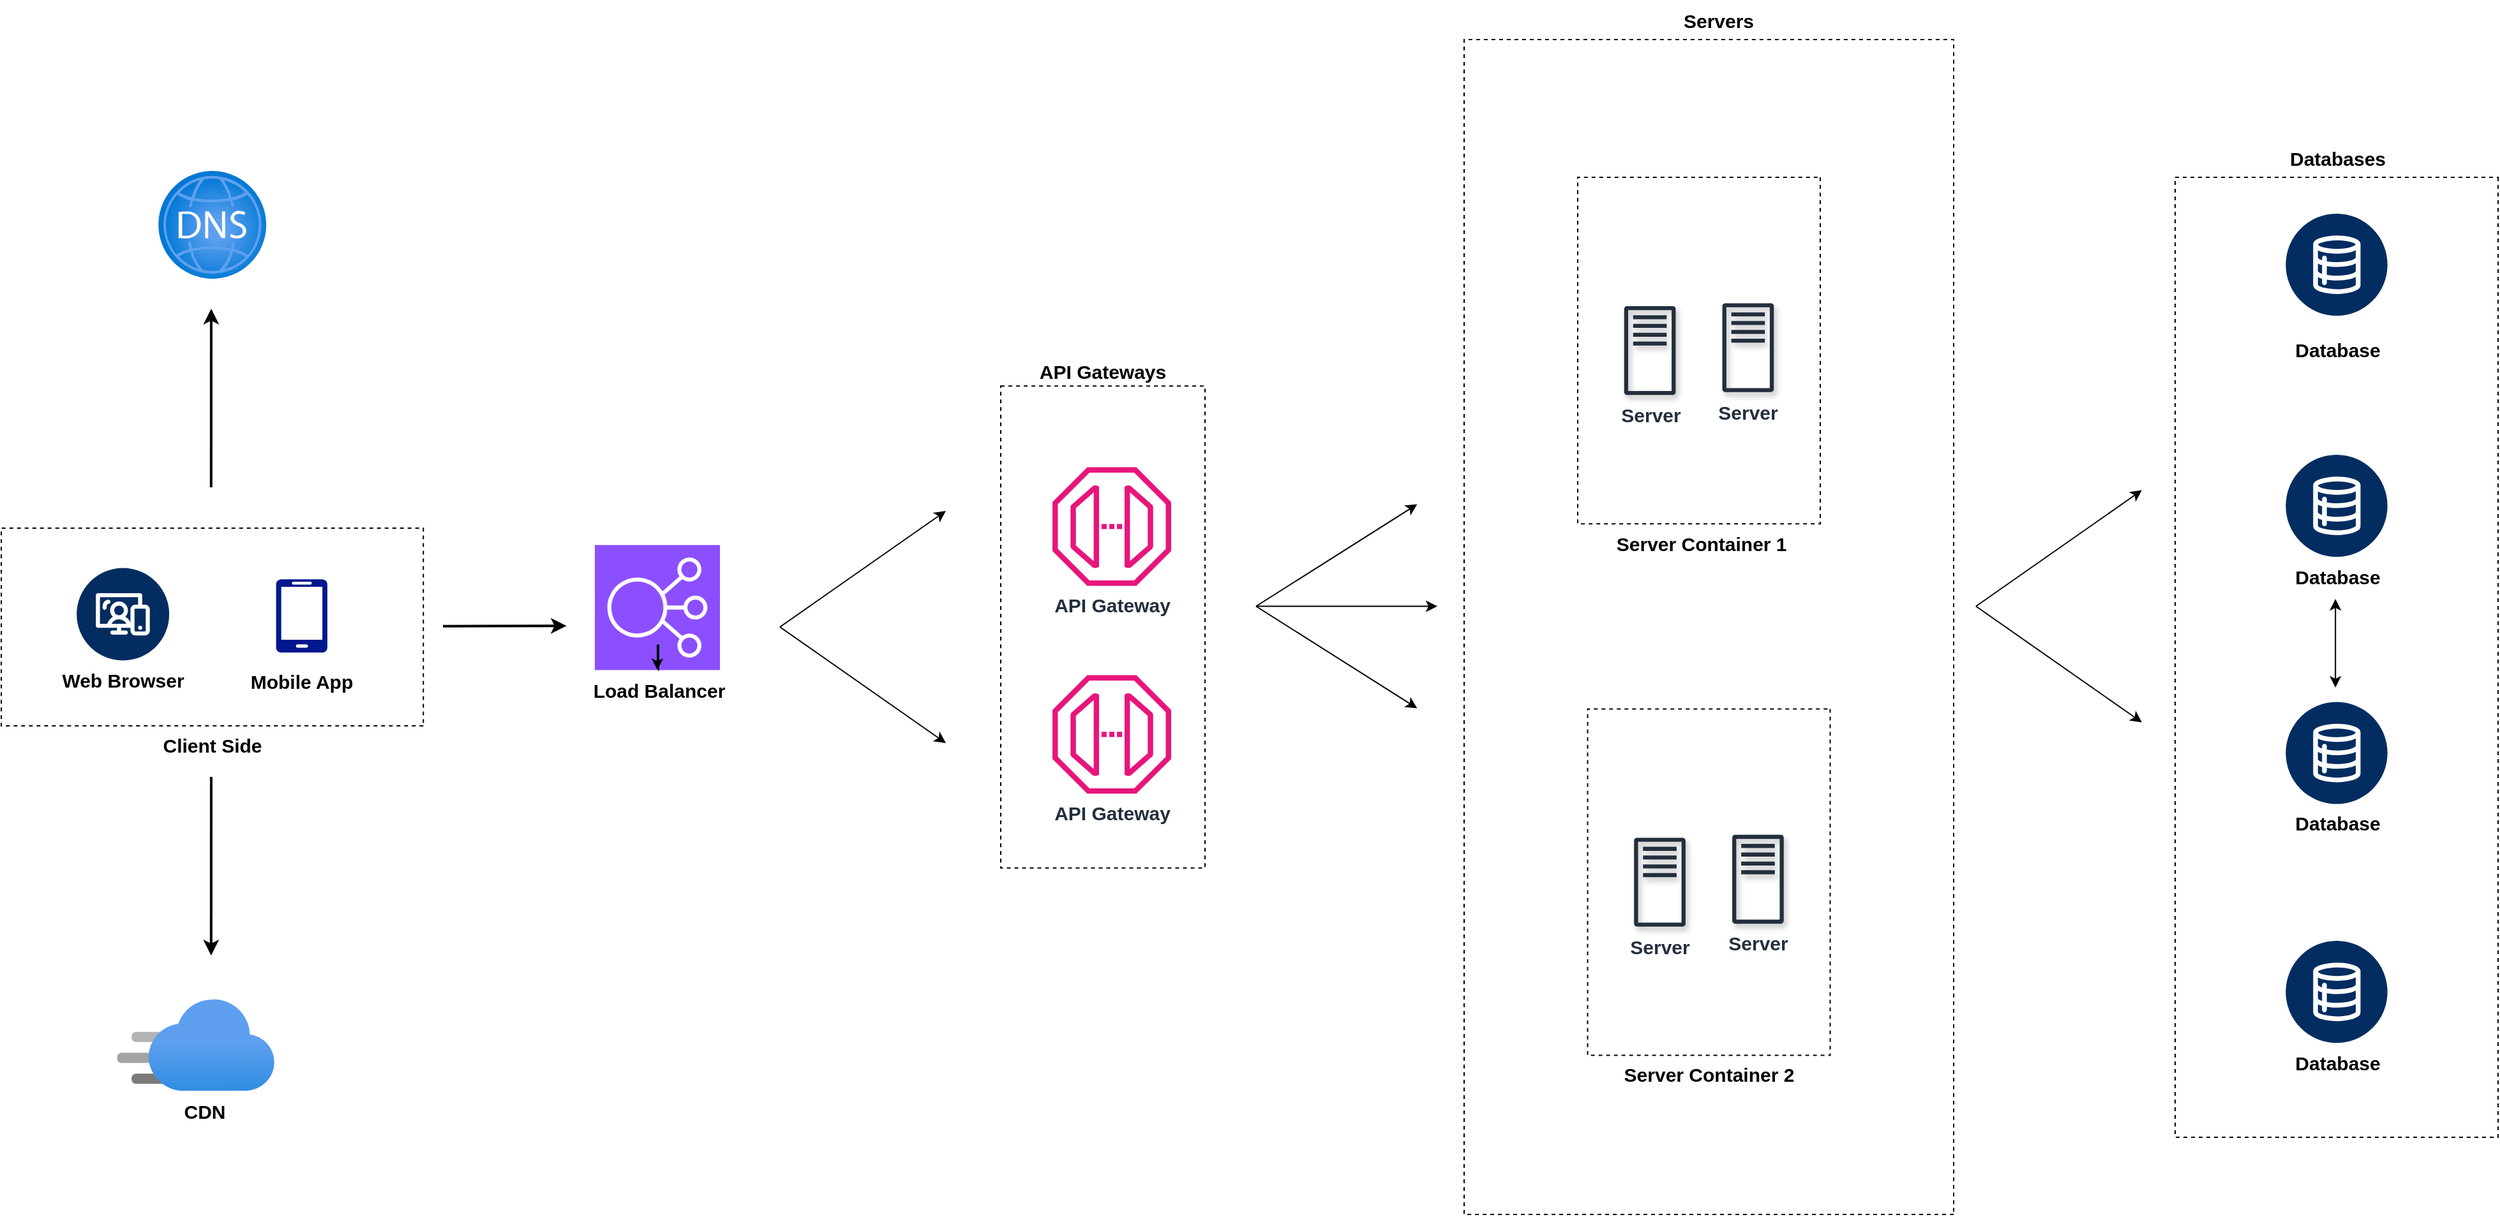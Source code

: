 <mxfile version="22.0.4" type="github">
  <diagram name="Page-1" id="LvNY7FXKQWi8iEAFDGLf">
    <mxGraphModel dx="4494" dy="1472" grid="1" gridSize="10" guides="1" tooltips="1" connect="1" arrows="1" fold="1" page="1" pageScale="1" pageWidth="827" pageHeight="1169" math="0" shadow="0">
      <root>
        <mxCell id="0" />
        <mxCell id="1" parent="0" />
        <mxCell id="uqdXHjlTI7FaIm_EF8wb-31" value="" style="rounded=0;whiteSpace=wrap;html=1;rotation=180;fillColor=none;dashed=1;container=0;" parent="1" vertex="1">
          <mxGeometry x="-239" y="109.97" width="383.5" height="921.06" as="geometry" />
        </mxCell>
        <mxCell id="uqdXHjlTI7FaIm_EF8wb-11" value="" style="endArrow=classic;html=1;rounded=0;strokeWidth=2;exitX=-0.038;exitY=0.523;exitDx=0;exitDy=0;exitPerimeter=0;" parent="1" edge="1">
          <mxGeometry width="50" height="50" relative="1" as="geometry">
            <mxPoint x="-1038.996" y="569.835" as="sourcePoint" />
            <mxPoint x="-942.2" y="569.59" as="targetPoint" />
          </mxGeometry>
        </mxCell>
        <mxCell id="uqdXHjlTI7FaIm_EF8wb-12" value="" style="image;aspect=fixed;html=1;points=[];align=center;fontSize=12;image=img/lib/azure2/networking/DNS_Zones.svg;container=0;" parent="1" vertex="1">
          <mxGeometry x="-1261.93" y="213" width="84.5" height="84.5" as="geometry" />
        </mxCell>
        <mxCell id="uqdXHjlTI7FaIm_EF8wb-19" value="" style="endArrow=classic;html=1;rounded=0;strokeWidth=2;" parent="1" edge="1">
          <mxGeometry width="50" height="50" relative="1" as="geometry">
            <mxPoint x="-1220.59" y="461" as="sourcePoint" />
            <mxPoint x="-1220.53" y="321" as="targetPoint" />
          </mxGeometry>
        </mxCell>
        <mxCell id="uqdXHjlTI7FaIm_EF8wb-20" value="" style="endArrow=classic;html=1;rounded=0;strokeWidth=2;" parent="1" edge="1">
          <mxGeometry width="50" height="50" relative="1" as="geometry">
            <mxPoint x="-1220.53" y="688" as="sourcePoint" />
            <mxPoint x="-1220.59" y="828" as="targetPoint" />
          </mxGeometry>
        </mxCell>
        <mxCell id="uqdXHjlTI7FaIm_EF8wb-3" value="" style="rounded=0;whiteSpace=wrap;html=1;rotation=180;fillColor=none;dashed=1;container=0;" parent="1" vertex="1">
          <mxGeometry x="-1385" y="493" width="330.64" height="155" as="geometry" />
        </mxCell>
        <mxCell id="uqdXHjlTI7FaIm_EF8wb-4" value="&lt;font style=&quot;font-size: 15px;&quot;&gt;&lt;span style=&quot;font-size: 15px;&quot;&gt;Client Side&lt;/span&gt;&lt;/font&gt;" style="text;html=1;align=center;verticalAlign=middle;resizable=0;points=[];autosize=1;strokeColor=none;fillColor=none;rotation=0;container=0;fontSize=15;fontStyle=1" parent="1" vertex="1">
          <mxGeometry x="-1269.68" y="648" width="100" height="30" as="geometry" />
        </mxCell>
        <mxCell id="uqdXHjlTI7FaIm_EF8wb-6" value="" style="sketch=0;aspect=fixed;pointerEvents=1;shadow=0;dashed=0;html=1;strokeColor=none;labelPosition=center;verticalLabelPosition=bottom;verticalAlign=top;align=center;fillColor=#00188D;shape=mxgraph.azure.mobile;container=0;" parent="1" vertex="1">
          <mxGeometry x="-1169.8" y="533" width="40.25" height="57.5" as="geometry" />
        </mxCell>
        <mxCell id="uqdXHjlTI7FaIm_EF8wb-7" value="&lt;font style=&quot;font-size: 15px;&quot;&gt;&lt;b&gt;Mobile App&lt;/b&gt;&lt;/font&gt;" style="text;html=1;align=center;verticalAlign=middle;resizable=0;points=[];autosize=1;strokeColor=none;fillColor=none;container=0;" parent="1" vertex="1">
          <mxGeometry x="-1199.68" y="598" width="100" height="30" as="geometry" />
        </mxCell>
        <mxCell id="uqdXHjlTI7FaIm_EF8wb-9" value="" style="verticalLabelPosition=bottom;aspect=fixed;html=1;shape=mxgraph.salesforce.web2;container=0;" parent="1" vertex="1">
          <mxGeometry x="-1325.93" y="524.25" width="72.5" height="72.5" as="geometry" />
        </mxCell>
        <mxCell id="uqdXHjlTI7FaIm_EF8wb-10" value="&lt;font style=&quot;font-size: 15px;&quot;&gt;&lt;b&gt;Web Browser&lt;/b&gt;&lt;/font&gt;" style="text;html=1;align=center;verticalAlign=middle;resizable=0;points=[];autosize=1;strokeColor=none;fillColor=none;container=0;" parent="1" vertex="1">
          <mxGeometry x="-1349.68" y="596.75" width="120" height="30" as="geometry" />
        </mxCell>
        <mxCell id="uqdXHjlTI7FaIm_EF8wb-14" value="" style="image;aspect=fixed;html=1;points=[];align=center;fontSize=12;image=img/lib/azure2/networking/CDN_Profiles.svg;container=0;" parent="1" vertex="1">
          <mxGeometry x="-1294.305" y="862" width="123.25" height="72.5" as="geometry" />
        </mxCell>
        <mxCell id="uqdXHjlTI7FaIm_EF8wb-15" value="&lt;font style=&quot;font-size: 15px;&quot;&gt;&lt;b&gt;CDN&lt;/b&gt;&lt;/font&gt;" style="text;html=1;align=center;verticalAlign=middle;resizable=0;points=[];autosize=1;strokeColor=none;fillColor=none;container=0;" parent="1" vertex="1">
          <mxGeometry x="-1255.68" y="934.5" width="60" height="30" as="geometry" />
        </mxCell>
        <mxCell id="uqdXHjlTI7FaIm_EF8wb-22" value="" style="endArrow=classic;html=1;rounded=0;" parent="1" edge="1">
          <mxGeometry width="50" height="50" relative="1" as="geometry">
            <mxPoint x="-402.001" y="554.25" as="sourcePoint" />
            <mxPoint x="-275.751" y="634.25" as="targetPoint" />
          </mxGeometry>
        </mxCell>
        <mxCell id="uqdXHjlTI7FaIm_EF8wb-23" value="" style="endArrow=classic;html=1;rounded=0;" parent="1" edge="1">
          <mxGeometry width="50" height="50" relative="1" as="geometry">
            <mxPoint x="-402.001" y="554.25" as="sourcePoint" />
            <mxPoint x="-275.751" y="474.25" as="targetPoint" />
          </mxGeometry>
        </mxCell>
        <mxCell id="uqdXHjlTI7FaIm_EF8wb-24" value="" style="endArrow=classic;html=1;rounded=0;" parent="1" edge="1">
          <mxGeometry width="50" height="50" relative="1" as="geometry">
            <mxPoint x="-402.001" y="554.25" as="sourcePoint" />
            <mxPoint x="-259.97" y="554.25" as="targetPoint" />
          </mxGeometry>
        </mxCell>
        <mxCell id="uqdXHjlTI7FaIm_EF8wb-27" value="&lt;font style=&quot;font-size: 15px;&quot;&gt;&lt;b&gt;Load Balancer&lt;/b&gt;&lt;/font&gt;" style="text;html=1;align=center;verticalAlign=middle;resizable=0;points=[];autosize=1;strokeColor=none;fillColor=none;container=0;" parent="1" vertex="1">
          <mxGeometry x="-934.997" y="604.75" width="130" height="30" as="geometry" />
        </mxCell>
        <mxCell id="uqdXHjlTI7FaIm_EF8wb-28" value="" style="sketch=0;points=[[0,0,0],[0.25,0,0],[0.5,0,0],[0.75,0,0],[1,0,0],[0,1,0],[0.25,1,0],[0.5,1,0],[0.75,1,0],[1,1,0],[0,0.25,0],[0,0.5,0],[0,0.75,0],[1,0.25,0],[1,0.5,0],[1,0.75,0]];outlineConnect=0;fontColor=#232F3E;fillColor=#8C4FFF;strokeColor=#ffffff;dashed=0;verticalLabelPosition=bottom;verticalAlign=top;align=center;html=1;fontSize=12;fontStyle=0;aspect=fixed;shape=mxgraph.aws4.resourceIcon;resIcon=mxgraph.aws4.elastic_load_balancing;rotation=0;container=0;" parent="1" vertex="1">
          <mxGeometry x="-920" y="506.25" width="98" height="98" as="geometry" />
        </mxCell>
        <mxCell id="uqdXHjlTI7FaIm_EF8wb-26" value="" style="edgeStyle=orthogonalEdgeStyle;rounded=0;orthogonalLoop=1;jettySize=auto;html=1;" parent="1" source="uqdXHjlTI7FaIm_EF8wb-27" target="uqdXHjlTI7FaIm_EF8wb-28" edge="1">
          <mxGeometry relative="1" as="geometry" />
        </mxCell>
        <mxCell id="uqdXHjlTI7FaIm_EF8wb-30" value="&lt;font style=&quot;font-size: 15px;&quot;&gt;&lt;b&gt;Servers&lt;/b&gt;&lt;/font&gt;" style="text;html=1;align=center;verticalAlign=middle;resizable=0;points=[];autosize=1;strokeColor=none;fillColor=none;container=0;" parent="1" vertex="1">
          <mxGeometry x="-79.998" y="79.97" width="80" height="30" as="geometry" />
        </mxCell>
        <mxCell id="uqdXHjlTI7FaIm_EF8wb-51" value="&lt;font style=&quot;font-size: 15px;&quot;&gt;&lt;b&gt;Databases&lt;/b&gt;&lt;/font&gt;" style="text;html=1;align=center;verticalAlign=middle;resizable=0;points=[];autosize=1;strokeColor=none;fillColor=none;container=0;" parent="1" vertex="1">
          <mxGeometry x="394.5" y="188.03" width="100" height="30" as="geometry" />
        </mxCell>
        <mxCell id="uqdXHjlTI7FaIm_EF8wb-41" value="" style="verticalLabelPosition=bottom;aspect=fixed;html=1;shape=mxgraph.salesforce.data2;container=0;" parent="1" vertex="1">
          <mxGeometry x="404.5" y="435.509" width="80" height="80" as="geometry" />
        </mxCell>
        <mxCell id="uqdXHjlTI7FaIm_EF8wb-42" value="&lt;font style=&quot;font-size: 15px;&quot;&gt;&lt;b&gt;Database&lt;/b&gt;&lt;/font&gt;" style="text;html=1;align=center;verticalAlign=middle;resizable=0;points=[];autosize=1;strokeColor=none;fillColor=none;container=0;" parent="1" vertex="1">
          <mxGeometry x="399.5" y="515.509" width="90" height="30" as="geometry" />
        </mxCell>
        <mxCell id="uqdXHjlTI7FaIm_EF8wb-43" value="" style="rounded=0;whiteSpace=wrap;html=1;fillColor=none;dashed=1;container=0;rotation=90;" parent="1" vertex="1">
          <mxGeometry x="68.25" y="467.73" width="752.5" height="253" as="geometry" />
        </mxCell>
        <mxCell id="uqdXHjlTI7FaIm_EF8wb-44" value="" style="verticalLabelPosition=bottom;aspect=fixed;html=1;shape=mxgraph.salesforce.data2;container=0;" parent="1" vertex="1">
          <mxGeometry x="404.5" y="246.509" width="80" height="80" as="geometry" />
        </mxCell>
        <mxCell id="uqdXHjlTI7FaIm_EF8wb-45" value="&lt;font style=&quot;font-size: 15px;&quot;&gt;&lt;b&gt;Database&lt;/b&gt;&lt;/font&gt;" style="text;html=1;align=center;verticalAlign=middle;resizable=0;points=[];autosize=1;strokeColor=none;fillColor=none;container=0;" parent="1" vertex="1">
          <mxGeometry x="399.5" y="338.289" width="90" height="30" as="geometry" />
        </mxCell>
        <mxCell id="uqdXHjlTI7FaIm_EF8wb-46" value="" style="verticalLabelPosition=bottom;aspect=fixed;html=1;shape=mxgraph.salesforce.data2;container=0;" parent="1" vertex="1">
          <mxGeometry x="404.5" y="629.289" width="80" height="80" as="geometry" />
        </mxCell>
        <mxCell id="uqdXHjlTI7FaIm_EF8wb-47" value="&lt;font style=&quot;font-size: 15px;&quot;&gt;&lt;b&gt;Database&lt;/b&gt;&lt;/font&gt;" style="text;html=1;align=center;verticalAlign=middle;resizable=0;points=[];autosize=1;strokeColor=none;fillColor=none;container=0;" parent="1" vertex="1">
          <mxGeometry x="399.5" y="709.289" width="90" height="30" as="geometry" />
        </mxCell>
        <mxCell id="uqdXHjlTI7FaIm_EF8wb-48" value="" style="verticalLabelPosition=bottom;aspect=fixed;html=1;shape=mxgraph.salesforce.data2;container=0;" parent="1" vertex="1">
          <mxGeometry x="404.5" y="816.509" width="80" height="80" as="geometry" />
        </mxCell>
        <mxCell id="uqdXHjlTI7FaIm_EF8wb-49" value="&lt;font style=&quot;font-size: 15px;&quot;&gt;&lt;b&gt;Database&lt;/b&gt;&lt;/font&gt;" style="text;html=1;align=center;verticalAlign=middle;resizable=0;points=[];autosize=1;strokeColor=none;fillColor=none;container=0;" parent="1" vertex="1">
          <mxGeometry x="399.5" y="896.51" width="90" height="30" as="geometry" />
        </mxCell>
        <mxCell id="uqdXHjlTI7FaIm_EF8wb-50" value="" style="endArrow=classic;startArrow=classic;html=1;rounded=0;" parent="1" edge="1">
          <mxGeometry width="50" height="50" relative="1" as="geometry">
            <mxPoint x="443.59" y="618.01" as="sourcePoint" />
            <mxPoint x="443.59" y="548.51" as="targetPoint" />
          </mxGeometry>
        </mxCell>
        <mxCell id="HdYODfSveYisiQmtVQ8u-1" value="&lt;font style=&quot;font-size: 15px;&quot;&gt;&lt;b&gt;API Gateways&lt;/b&gt;&lt;/font&gt;" style="rounded=0;whiteSpace=wrap;html=1;fillColor=none;dashed=1;labelPosition=center;verticalLabelPosition=top;align=center;verticalAlign=bottom;container=0;" vertex="1" parent="1">
          <mxGeometry x="-602" y="381.63" width="160" height="377.74" as="geometry" />
        </mxCell>
        <mxCell id="HdYODfSveYisiQmtVQ8u-2" value="&lt;font style=&quot;font-size: 15px;&quot;&gt;&lt;b&gt;API Gateway&lt;/b&gt;&lt;/font&gt;" style="sketch=0;outlineConnect=0;fontColor=#232F3E;gradientColor=none;fillColor=#E7157B;strokeColor=none;dashed=0;verticalLabelPosition=bottom;verticalAlign=top;align=center;html=1;fontSize=12;fontStyle=0;aspect=fixed;pointerEvents=1;shape=mxgraph.aws4.endpoint;container=0;" vertex="1" parent="1">
          <mxGeometry x="-561.48" y="445.3" width="92.96" height="92.96" as="geometry" />
        </mxCell>
        <mxCell id="HdYODfSveYisiQmtVQ8u-4" value="&lt;font style=&quot;font-size: 15px;&quot;&gt;&lt;b&gt;API Gateway&lt;/b&gt;&lt;/font&gt;" style="sketch=0;outlineConnect=0;fontColor=#232F3E;gradientColor=none;fillColor=#E7157B;strokeColor=none;dashed=0;verticalLabelPosition=bottom;verticalAlign=top;align=center;html=1;fontSize=12;fontStyle=0;aspect=fixed;pointerEvents=1;shape=mxgraph.aws4.endpoint;container=0;" vertex="1" parent="1">
          <mxGeometry x="-561.48" y="608.22" width="92.96" height="92.96" as="geometry" />
        </mxCell>
        <mxCell id="uqdXHjlTI7FaIm_EF8wb-17" value="" style="endArrow=classic;html=1;rounded=0;" parent="1" edge="1">
          <mxGeometry width="50" height="50" relative="1" as="geometry">
            <mxPoint x="161.98" y="554.25" as="sourcePoint" />
            <mxPoint x="291.98" y="645.25" as="targetPoint" />
          </mxGeometry>
        </mxCell>
        <mxCell id="uqdXHjlTI7FaIm_EF8wb-18" value="" style="endArrow=classic;html=1;rounded=0;" parent="1" edge="1">
          <mxGeometry width="50" height="50" relative="1" as="geometry">
            <mxPoint x="161.98" y="554.25" as="sourcePoint" />
            <mxPoint x="291.98" y="463.25" as="targetPoint" />
          </mxGeometry>
        </mxCell>
        <mxCell id="HdYODfSveYisiQmtVQ8u-7" value="" style="endArrow=classic;html=1;rounded=0;" edge="1" parent="1">
          <mxGeometry width="50" height="50" relative="1" as="geometry">
            <mxPoint x="-775" y="570.5" as="sourcePoint" />
            <mxPoint x="-645" y="661.5" as="targetPoint" />
          </mxGeometry>
        </mxCell>
        <mxCell id="HdYODfSveYisiQmtVQ8u-8" value="" style="endArrow=classic;html=1;rounded=0;" edge="1" parent="1">
          <mxGeometry width="50" height="50" relative="1" as="geometry">
            <mxPoint x="-775" y="570.5" as="sourcePoint" />
            <mxPoint x="-645" y="479.5" as="targetPoint" />
          </mxGeometry>
        </mxCell>
        <mxCell id="HdYODfSveYisiQmtVQ8u-20" value="" style="group" vertex="1" connectable="0" parent="1">
          <mxGeometry x="-150" y="218.03" width="190" height="271.56" as="geometry" />
        </mxCell>
        <mxCell id="uqdXHjlTI7FaIm_EF8wb-34" value="&lt;font style=&quot;&quot;&gt;&lt;b style=&quot;font-size: 15px;&quot;&gt;&amp;nbsp;Server Container 1&lt;/b&gt;&lt;/font&gt;" style="rounded=0;whiteSpace=wrap;html=1;direction=south;fillColor=none;dashed=1;container=0;labelPosition=center;verticalLabelPosition=bottom;align=center;verticalAlign=top;" parent="HdYODfSveYisiQmtVQ8u-20" vertex="1">
          <mxGeometry width="190" height="271.56" as="geometry" />
        </mxCell>
        <mxCell id="uqdXHjlTI7FaIm_EF8wb-32" value="&lt;font style=&quot;font-size: 15px;&quot;&gt;&lt;b&gt;Server&lt;/b&gt;&lt;/font&gt;" style="sketch=0;outlineConnect=0;fontColor=#232F3E;gradientColor=none;fillColor=#232F3D;strokeColor=default;dashed=0;verticalLabelPosition=bottom;verticalAlign=top;align=center;html=1;fontSize=12;fontStyle=0;aspect=fixed;pointerEvents=1;shape=mxgraph.aws4.traditional_server;strokeWidth=1;shadow=1;container=0;" parent="HdYODfSveYisiQmtVQ8u-20" vertex="1">
          <mxGeometry x="113.282" y="98.539" width="40.36" height="69.958" as="geometry" />
        </mxCell>
        <mxCell id="uqdXHjlTI7FaIm_EF8wb-33" value="&lt;font style=&quot;font-size: 15px;&quot;&gt;&lt;b&gt;Server&lt;/b&gt;&lt;/font&gt;" style="sketch=0;outlineConnect=0;fontColor=#232F3E;gradientColor=none;fillColor=#232F3D;strokeColor=none;dashed=0;verticalLabelPosition=bottom;verticalAlign=top;align=center;html=1;fontSize=12;fontStyle=0;aspect=fixed;pointerEvents=1;shape=mxgraph.aws4.traditional_server;shadow=1;container=0;" parent="HdYODfSveYisiQmtVQ8u-20" vertex="1">
          <mxGeometry x="36.359" y="100.799" width="40.36" height="69.958" as="geometry" />
        </mxCell>
        <mxCell id="HdYODfSveYisiQmtVQ8u-21" value="" style="group" vertex="1" connectable="0" parent="1">
          <mxGeometry x="-142.25" y="634.75" width="190" height="271.56" as="geometry" />
        </mxCell>
        <mxCell id="HdYODfSveYisiQmtVQ8u-22" value="&lt;span style=&quot;font-size: 15px;&quot;&gt;&lt;b&gt;Server Container 2&lt;/b&gt;&lt;/span&gt;" style="rounded=0;whiteSpace=wrap;html=1;direction=south;fillColor=none;dashed=1;container=0;labelPosition=center;verticalLabelPosition=bottom;align=center;verticalAlign=top;" vertex="1" parent="HdYODfSveYisiQmtVQ8u-21">
          <mxGeometry width="190" height="271.56" as="geometry" />
        </mxCell>
        <mxCell id="HdYODfSveYisiQmtVQ8u-23" value="&lt;font style=&quot;font-size: 15px;&quot;&gt;&lt;b&gt;Server&lt;/b&gt;&lt;/font&gt;" style="sketch=0;outlineConnect=0;fontColor=#232F3E;gradientColor=none;fillColor=#232F3D;strokeColor=default;dashed=0;verticalLabelPosition=bottom;verticalAlign=top;align=center;html=1;fontSize=12;fontStyle=0;aspect=fixed;pointerEvents=1;shape=mxgraph.aws4.traditional_server;strokeWidth=1;shadow=1;container=0;" vertex="1" parent="HdYODfSveYisiQmtVQ8u-21">
          <mxGeometry x="113.282" y="98.539" width="40.36" height="69.958" as="geometry" />
        </mxCell>
        <mxCell id="HdYODfSveYisiQmtVQ8u-24" value="&lt;font style=&quot;font-size: 15px;&quot;&gt;&lt;b&gt;Server&lt;/b&gt;&lt;/font&gt;" style="sketch=0;outlineConnect=0;fontColor=#232F3E;gradientColor=none;fillColor=#232F3D;strokeColor=none;dashed=0;verticalLabelPosition=bottom;verticalAlign=top;align=center;html=1;fontSize=12;fontStyle=0;aspect=fixed;pointerEvents=1;shape=mxgraph.aws4.traditional_server;shadow=1;container=0;" vertex="1" parent="HdYODfSveYisiQmtVQ8u-21">
          <mxGeometry x="36.359" y="100.799" width="40.36" height="69.958" as="geometry" />
        </mxCell>
      </root>
    </mxGraphModel>
  </diagram>
</mxfile>
